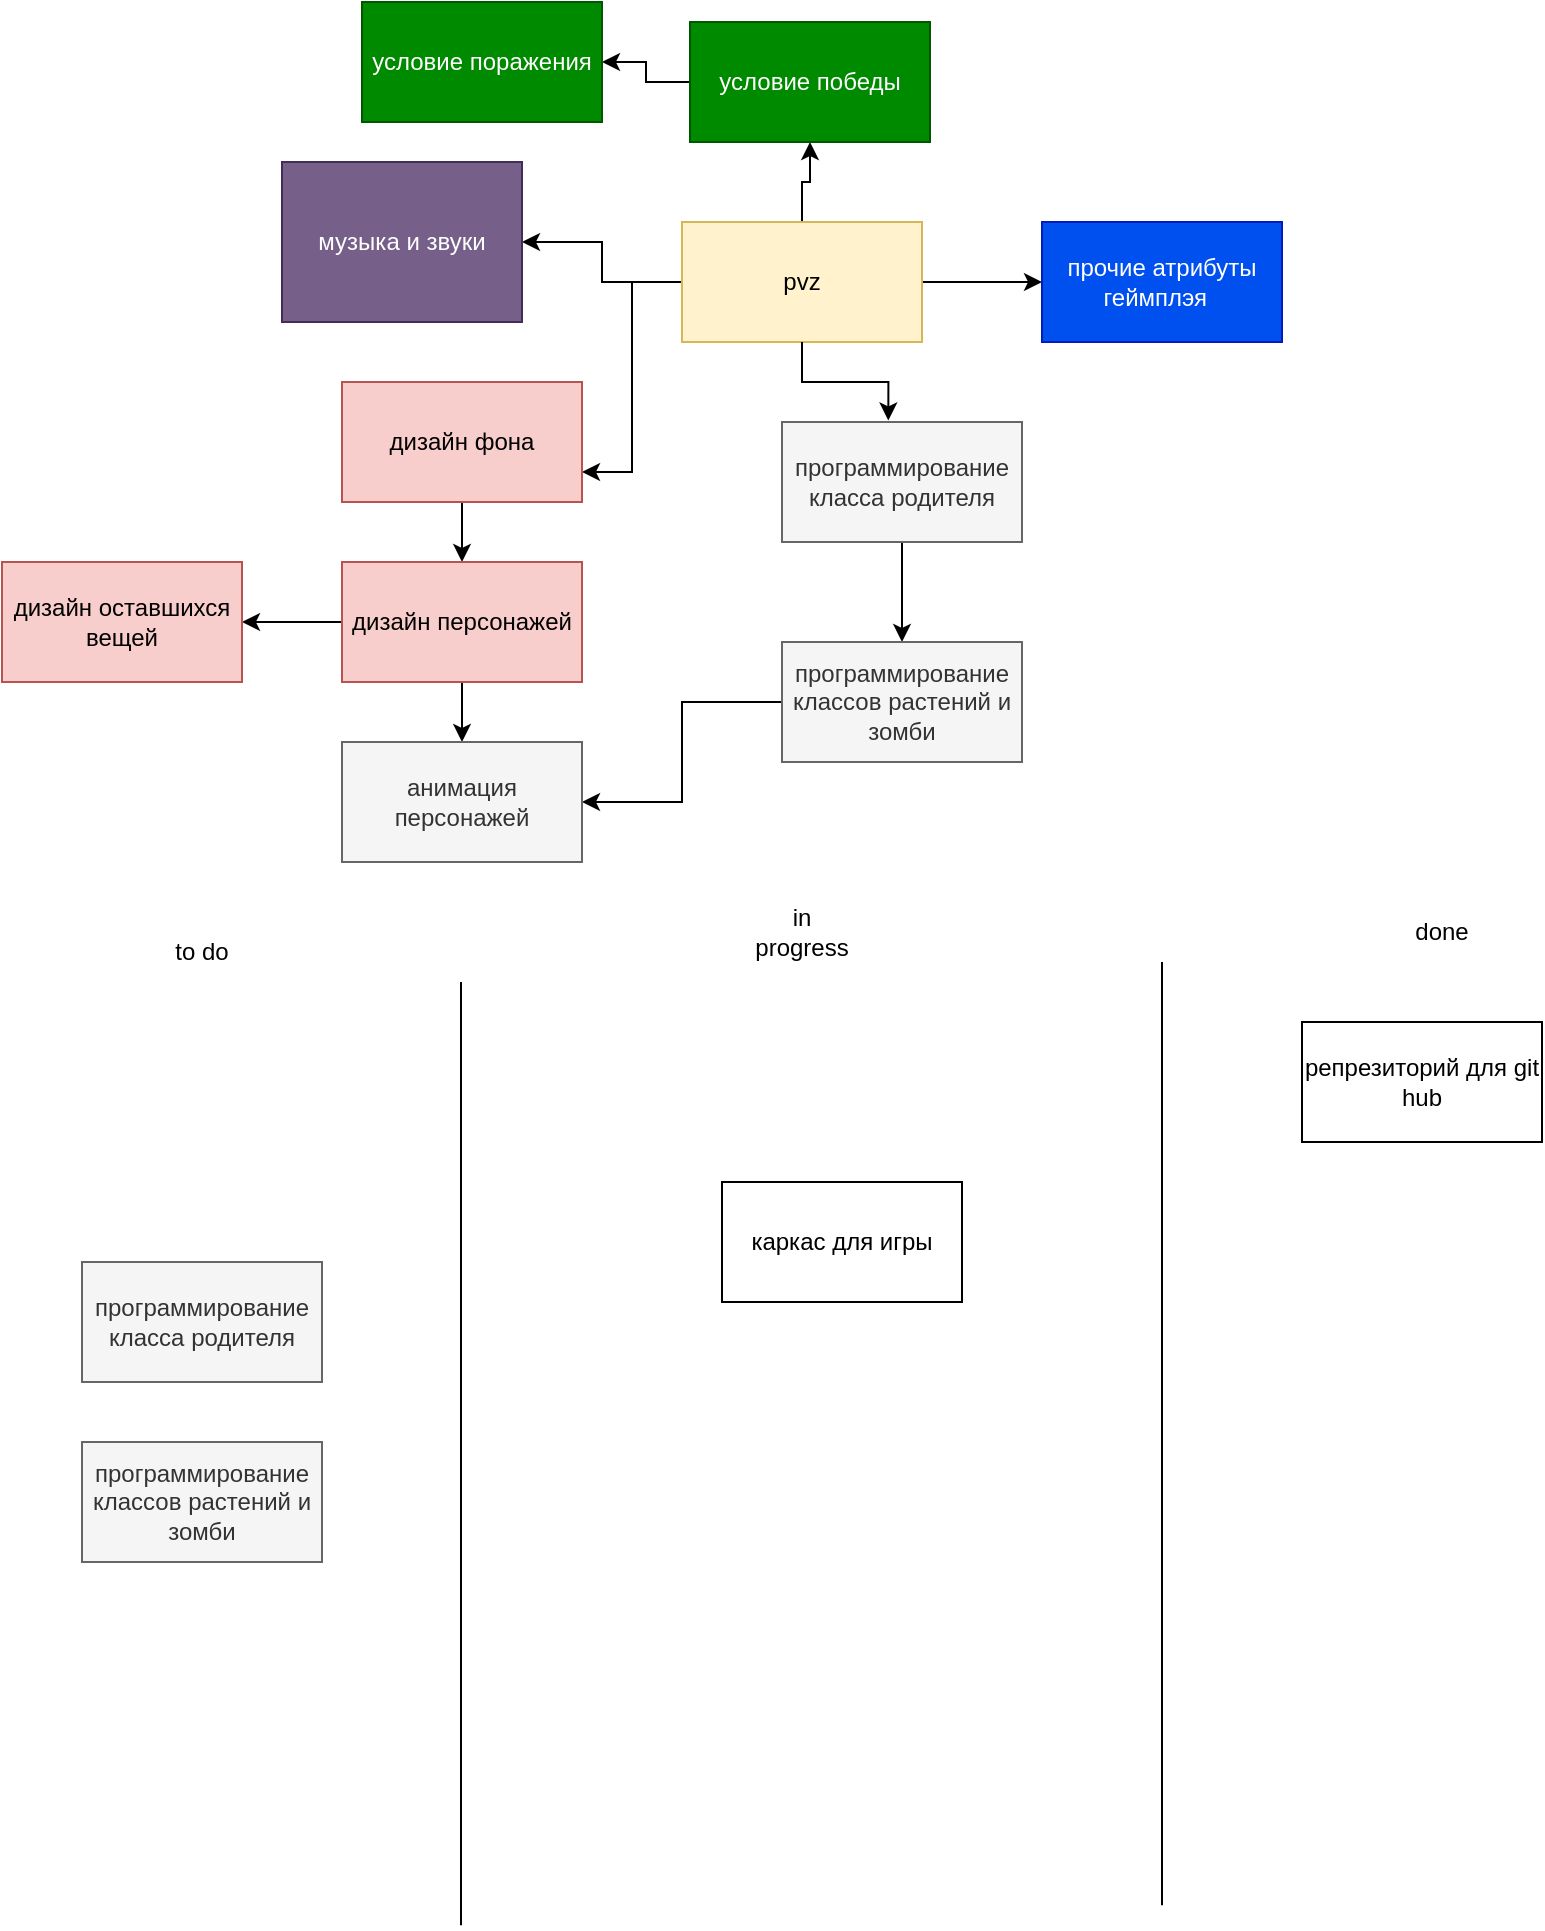 <mxfile version="28.0.1">
  <diagram name="Страница — 1" id="tIC_WZ9eXxZFpHUOUbRm">
    <mxGraphModel dx="1042" dy="535" grid="1" gridSize="10" guides="1" tooltips="1" connect="1" arrows="1" fold="1" page="1" pageScale="1" pageWidth="827" pageHeight="1169" math="0" shadow="0">
      <root>
        <mxCell id="0" />
        <mxCell id="1" parent="0" />
        <mxCell id="f4q_rLJfOCP1jWnkGfgz-3" style="edgeStyle=orthogonalEdgeStyle;rounded=0;orthogonalLoop=1;jettySize=auto;html=1;entryX=1;entryY=0.75;entryDx=0;entryDy=0;" parent="1" source="f4q_rLJfOCP1jWnkGfgz-1" target="f4q_rLJfOCP1jWnkGfgz-2" edge="1">
          <mxGeometry relative="1" as="geometry" />
        </mxCell>
        <mxCell id="h_-lFZCpEvTqEN1pMqpe-6" style="edgeStyle=orthogonalEdgeStyle;rounded=0;orthogonalLoop=1;jettySize=auto;html=1;" edge="1" parent="1" source="f4q_rLJfOCP1jWnkGfgz-1" target="h_-lFZCpEvTqEN1pMqpe-4">
          <mxGeometry relative="1" as="geometry" />
        </mxCell>
        <mxCell id="h_-lFZCpEvTqEN1pMqpe-9" style="edgeStyle=orthogonalEdgeStyle;rounded=0;orthogonalLoop=1;jettySize=auto;html=1;entryX=0;entryY=0.5;entryDx=0;entryDy=0;" edge="1" parent="1" source="f4q_rLJfOCP1jWnkGfgz-1" target="h_-lFZCpEvTqEN1pMqpe-8">
          <mxGeometry relative="1" as="geometry" />
        </mxCell>
        <mxCell id="h_-lFZCpEvTqEN1pMqpe-11" style="edgeStyle=orthogonalEdgeStyle;rounded=0;orthogonalLoop=1;jettySize=auto;html=1;entryX=1;entryY=0.5;entryDx=0;entryDy=0;" edge="1" parent="1" source="f4q_rLJfOCP1jWnkGfgz-1" target="h_-lFZCpEvTqEN1pMqpe-10">
          <mxGeometry relative="1" as="geometry" />
        </mxCell>
        <mxCell id="f4q_rLJfOCP1jWnkGfgz-1" value="pvz" style="rounded=0;whiteSpace=wrap;html=1;fillColor=#fff2cc;strokeColor=#d6b656;" parent="1" vertex="1">
          <mxGeometry x="350" y="250" width="120" height="60" as="geometry" />
        </mxCell>
        <mxCell id="f4q_rLJfOCP1jWnkGfgz-5" style="edgeStyle=orthogonalEdgeStyle;rounded=0;orthogonalLoop=1;jettySize=auto;html=1;entryX=0.5;entryY=0;entryDx=0;entryDy=0;" parent="1" source="f4q_rLJfOCP1jWnkGfgz-2" target="f4q_rLJfOCP1jWnkGfgz-4" edge="1">
          <mxGeometry relative="1" as="geometry" />
        </mxCell>
        <mxCell id="f4q_rLJfOCP1jWnkGfgz-2" value="дизайн фона" style="rounded=0;whiteSpace=wrap;html=1;fillColor=#f8cecc;strokeColor=#b85450;" parent="1" vertex="1">
          <mxGeometry x="180" y="330" width="120" height="60" as="geometry" />
        </mxCell>
        <mxCell id="f4q_rLJfOCP1jWnkGfgz-9" style="edgeStyle=orthogonalEdgeStyle;rounded=0;orthogonalLoop=1;jettySize=auto;html=1;entryX=1;entryY=0.5;entryDx=0;entryDy=0;" parent="1" source="f4q_rLJfOCP1jWnkGfgz-4" target="f4q_rLJfOCP1jWnkGfgz-6" edge="1">
          <mxGeometry relative="1" as="geometry" />
        </mxCell>
        <mxCell id="h_-lFZCpEvTqEN1pMqpe-13" style="edgeStyle=orthogonalEdgeStyle;rounded=0;orthogonalLoop=1;jettySize=auto;html=1;" edge="1" parent="1" source="f4q_rLJfOCP1jWnkGfgz-4" target="h_-lFZCpEvTqEN1pMqpe-12">
          <mxGeometry relative="1" as="geometry" />
        </mxCell>
        <mxCell id="f4q_rLJfOCP1jWnkGfgz-4" value="дизайн персонажей" style="rounded=0;whiteSpace=wrap;html=1;fillColor=#f8cecc;strokeColor=#b85450;" parent="1" vertex="1">
          <mxGeometry x="180" y="420" width="120" height="60" as="geometry" />
        </mxCell>
        <mxCell id="f4q_rLJfOCP1jWnkGfgz-6" value="дизайн оставшихся вещей" style="rounded=0;whiteSpace=wrap;html=1;fillColor=#f8cecc;strokeColor=#b85450;" parent="1" vertex="1">
          <mxGeometry x="10" y="420" width="120" height="60" as="geometry" />
        </mxCell>
        <mxCell id="h_-lFZCpEvTqEN1pMqpe-3" style="edgeStyle=orthogonalEdgeStyle;rounded=0;orthogonalLoop=1;jettySize=auto;html=1;entryX=0.5;entryY=0;entryDx=0;entryDy=0;" edge="1" parent="1" source="f4q_rLJfOCP1jWnkGfgz-10" target="h_-lFZCpEvTqEN1pMqpe-1">
          <mxGeometry relative="1" as="geometry" />
        </mxCell>
        <mxCell id="f4q_rLJfOCP1jWnkGfgz-10" value="программирование класса родителя" style="rounded=0;whiteSpace=wrap;html=1;fillColor=#f5f5f5;fontColor=#333333;strokeColor=#666666;" parent="1" vertex="1">
          <mxGeometry x="400" y="350" width="120" height="60" as="geometry" />
        </mxCell>
        <mxCell id="h_-lFZCpEvTqEN1pMqpe-14" style="edgeStyle=orthogonalEdgeStyle;rounded=0;orthogonalLoop=1;jettySize=auto;html=1;entryX=1;entryY=0.5;entryDx=0;entryDy=0;" edge="1" parent="1" source="h_-lFZCpEvTqEN1pMqpe-1" target="h_-lFZCpEvTqEN1pMqpe-12">
          <mxGeometry relative="1" as="geometry" />
        </mxCell>
        <mxCell id="h_-lFZCpEvTqEN1pMqpe-1" value="программирование классов растений и зомби" style="rounded=0;whiteSpace=wrap;html=1;fillColor=#f5f5f5;fontColor=#333333;strokeColor=#666666;" vertex="1" parent="1">
          <mxGeometry x="400" y="460" width="120" height="60" as="geometry" />
        </mxCell>
        <mxCell id="h_-lFZCpEvTqEN1pMqpe-2" style="edgeStyle=orthogonalEdgeStyle;rounded=0;orthogonalLoop=1;jettySize=auto;html=1;entryX=0.443;entryY=-0.013;entryDx=0;entryDy=0;entryPerimeter=0;" edge="1" parent="1" source="f4q_rLJfOCP1jWnkGfgz-1" target="f4q_rLJfOCP1jWnkGfgz-10">
          <mxGeometry relative="1" as="geometry" />
        </mxCell>
        <mxCell id="h_-lFZCpEvTqEN1pMqpe-7" style="edgeStyle=orthogonalEdgeStyle;rounded=0;orthogonalLoop=1;jettySize=auto;html=1;entryX=1;entryY=0.5;entryDx=0;entryDy=0;" edge="1" parent="1" source="h_-lFZCpEvTqEN1pMqpe-4" target="h_-lFZCpEvTqEN1pMqpe-5">
          <mxGeometry relative="1" as="geometry" />
        </mxCell>
        <mxCell id="h_-lFZCpEvTqEN1pMqpe-4" value="условие победы" style="rounded=0;whiteSpace=wrap;html=1;fillColor=#008a00;fontColor=#ffffff;strokeColor=#005700;" vertex="1" parent="1">
          <mxGeometry x="354" y="150" width="120" height="60" as="geometry" />
        </mxCell>
        <mxCell id="h_-lFZCpEvTqEN1pMqpe-5" value="условие поражения" style="rounded=0;whiteSpace=wrap;html=1;fillColor=#008a00;fontColor=#ffffff;strokeColor=#005700;" vertex="1" parent="1">
          <mxGeometry x="190" y="140" width="120" height="60" as="geometry" />
        </mxCell>
        <mxCell id="h_-lFZCpEvTqEN1pMqpe-8" value="прочие атрибуты геймплэя&amp;nbsp;&amp;nbsp;" style="rounded=0;whiteSpace=wrap;html=1;fillColor=#0050ef;fontColor=#ffffff;strokeColor=#001DBC;" vertex="1" parent="1">
          <mxGeometry x="530" y="250" width="120" height="60" as="geometry" />
        </mxCell>
        <mxCell id="h_-lFZCpEvTqEN1pMqpe-10" value="музыка и звуки" style="rounded=0;whiteSpace=wrap;html=1;fillColor=#76608a;fontColor=#ffffff;strokeColor=#432D57;" vertex="1" parent="1">
          <mxGeometry x="150" y="220" width="120" height="80" as="geometry" />
        </mxCell>
        <mxCell id="h_-lFZCpEvTqEN1pMqpe-12" value="анимация персонажей" style="rounded=0;whiteSpace=wrap;html=1;fillColor=#f5f5f5;fontColor=#333333;strokeColor=#666666;" vertex="1" parent="1">
          <mxGeometry x="180" y="510" width="120" height="60" as="geometry" />
        </mxCell>
        <mxCell id="h_-lFZCpEvTqEN1pMqpe-15" value="" style="endArrow=none;html=1;rounded=0;" edge="1" parent="1">
          <mxGeometry width="50" height="50" relative="1" as="geometry">
            <mxPoint x="590" y="1091.6" as="sourcePoint" />
            <mxPoint x="590" y="620.0" as="targetPoint" />
          </mxGeometry>
        </mxCell>
        <mxCell id="h_-lFZCpEvTqEN1pMqpe-17" value="" style="endArrow=none;html=1;rounded=0;" edge="1" parent="1">
          <mxGeometry width="50" height="50" relative="1" as="geometry">
            <mxPoint x="239.5" y="1101.6" as="sourcePoint" />
            <mxPoint x="239.5" y="630" as="targetPoint" />
          </mxGeometry>
        </mxCell>
        <mxCell id="h_-lFZCpEvTqEN1pMqpe-18" value="программирование класса родителя" style="rounded=0;whiteSpace=wrap;html=1;fillColor=#f5f5f5;fontColor=#333333;strokeColor=#666666;" vertex="1" parent="1">
          <mxGeometry x="50" y="770" width="120" height="60" as="geometry" />
        </mxCell>
        <mxCell id="h_-lFZCpEvTqEN1pMqpe-19" value="программирование классов растений и зомби" style="rounded=0;whiteSpace=wrap;html=1;fillColor=#f5f5f5;fontColor=#333333;strokeColor=#666666;" vertex="1" parent="1">
          <mxGeometry x="50" y="860" width="120" height="60" as="geometry" />
        </mxCell>
        <mxCell id="h_-lFZCpEvTqEN1pMqpe-20" value="каркас для игры" style="rounded=0;whiteSpace=wrap;html=1;" vertex="1" parent="1">
          <mxGeometry x="370" y="730" width="120" height="60" as="geometry" />
        </mxCell>
        <mxCell id="h_-lFZCpEvTqEN1pMqpe-21" value="to do" style="text;html=1;align=center;verticalAlign=middle;whiteSpace=wrap;rounded=0;" vertex="1" parent="1">
          <mxGeometry x="80" y="600" width="60" height="30" as="geometry" />
        </mxCell>
        <mxCell id="h_-lFZCpEvTqEN1pMqpe-23" value="in progress" style="text;html=1;align=center;verticalAlign=middle;whiteSpace=wrap;rounded=0;" vertex="1" parent="1">
          <mxGeometry x="380" y="590" width="60" height="30" as="geometry" />
        </mxCell>
        <mxCell id="h_-lFZCpEvTqEN1pMqpe-24" value="done" style="text;html=1;align=center;verticalAlign=middle;whiteSpace=wrap;rounded=0;" vertex="1" parent="1">
          <mxGeometry x="700" y="590" width="60" height="30" as="geometry" />
        </mxCell>
        <mxCell id="h_-lFZCpEvTqEN1pMqpe-25" value="репрезиторий для git hub" style="rounded=0;whiteSpace=wrap;html=1;" vertex="1" parent="1">
          <mxGeometry x="660" y="650" width="120" height="60" as="geometry" />
        </mxCell>
      </root>
    </mxGraphModel>
  </diagram>
</mxfile>
